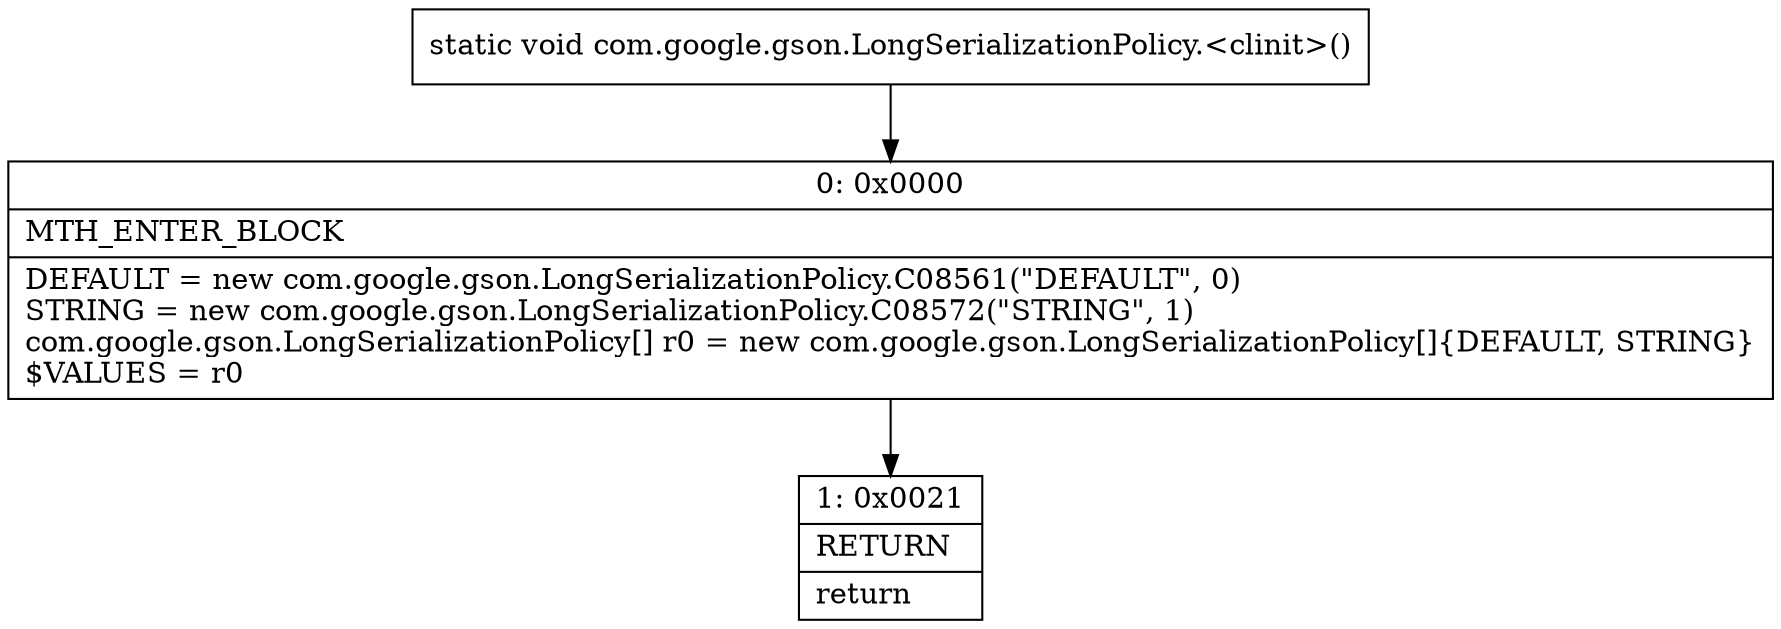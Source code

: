 digraph "CFG forcom.google.gson.LongSerializationPolicy.\<clinit\>()V" {
Node_0 [shape=record,label="{0\:\ 0x0000|MTH_ENTER_BLOCK\l|DEFAULT = new com.google.gson.LongSerializationPolicy.C08561(\"DEFAULT\", 0)\lSTRING = new com.google.gson.LongSerializationPolicy.C08572(\"STRING\", 1)\lcom.google.gson.LongSerializationPolicy[] r0 = new com.google.gson.LongSerializationPolicy[]\{DEFAULT, STRING\}\l$VALUES = r0\l}"];
Node_1 [shape=record,label="{1\:\ 0x0021|RETURN\l|return\l}"];
MethodNode[shape=record,label="{static void com.google.gson.LongSerializationPolicy.\<clinit\>() }"];
MethodNode -> Node_0;
Node_0 -> Node_1;
}

